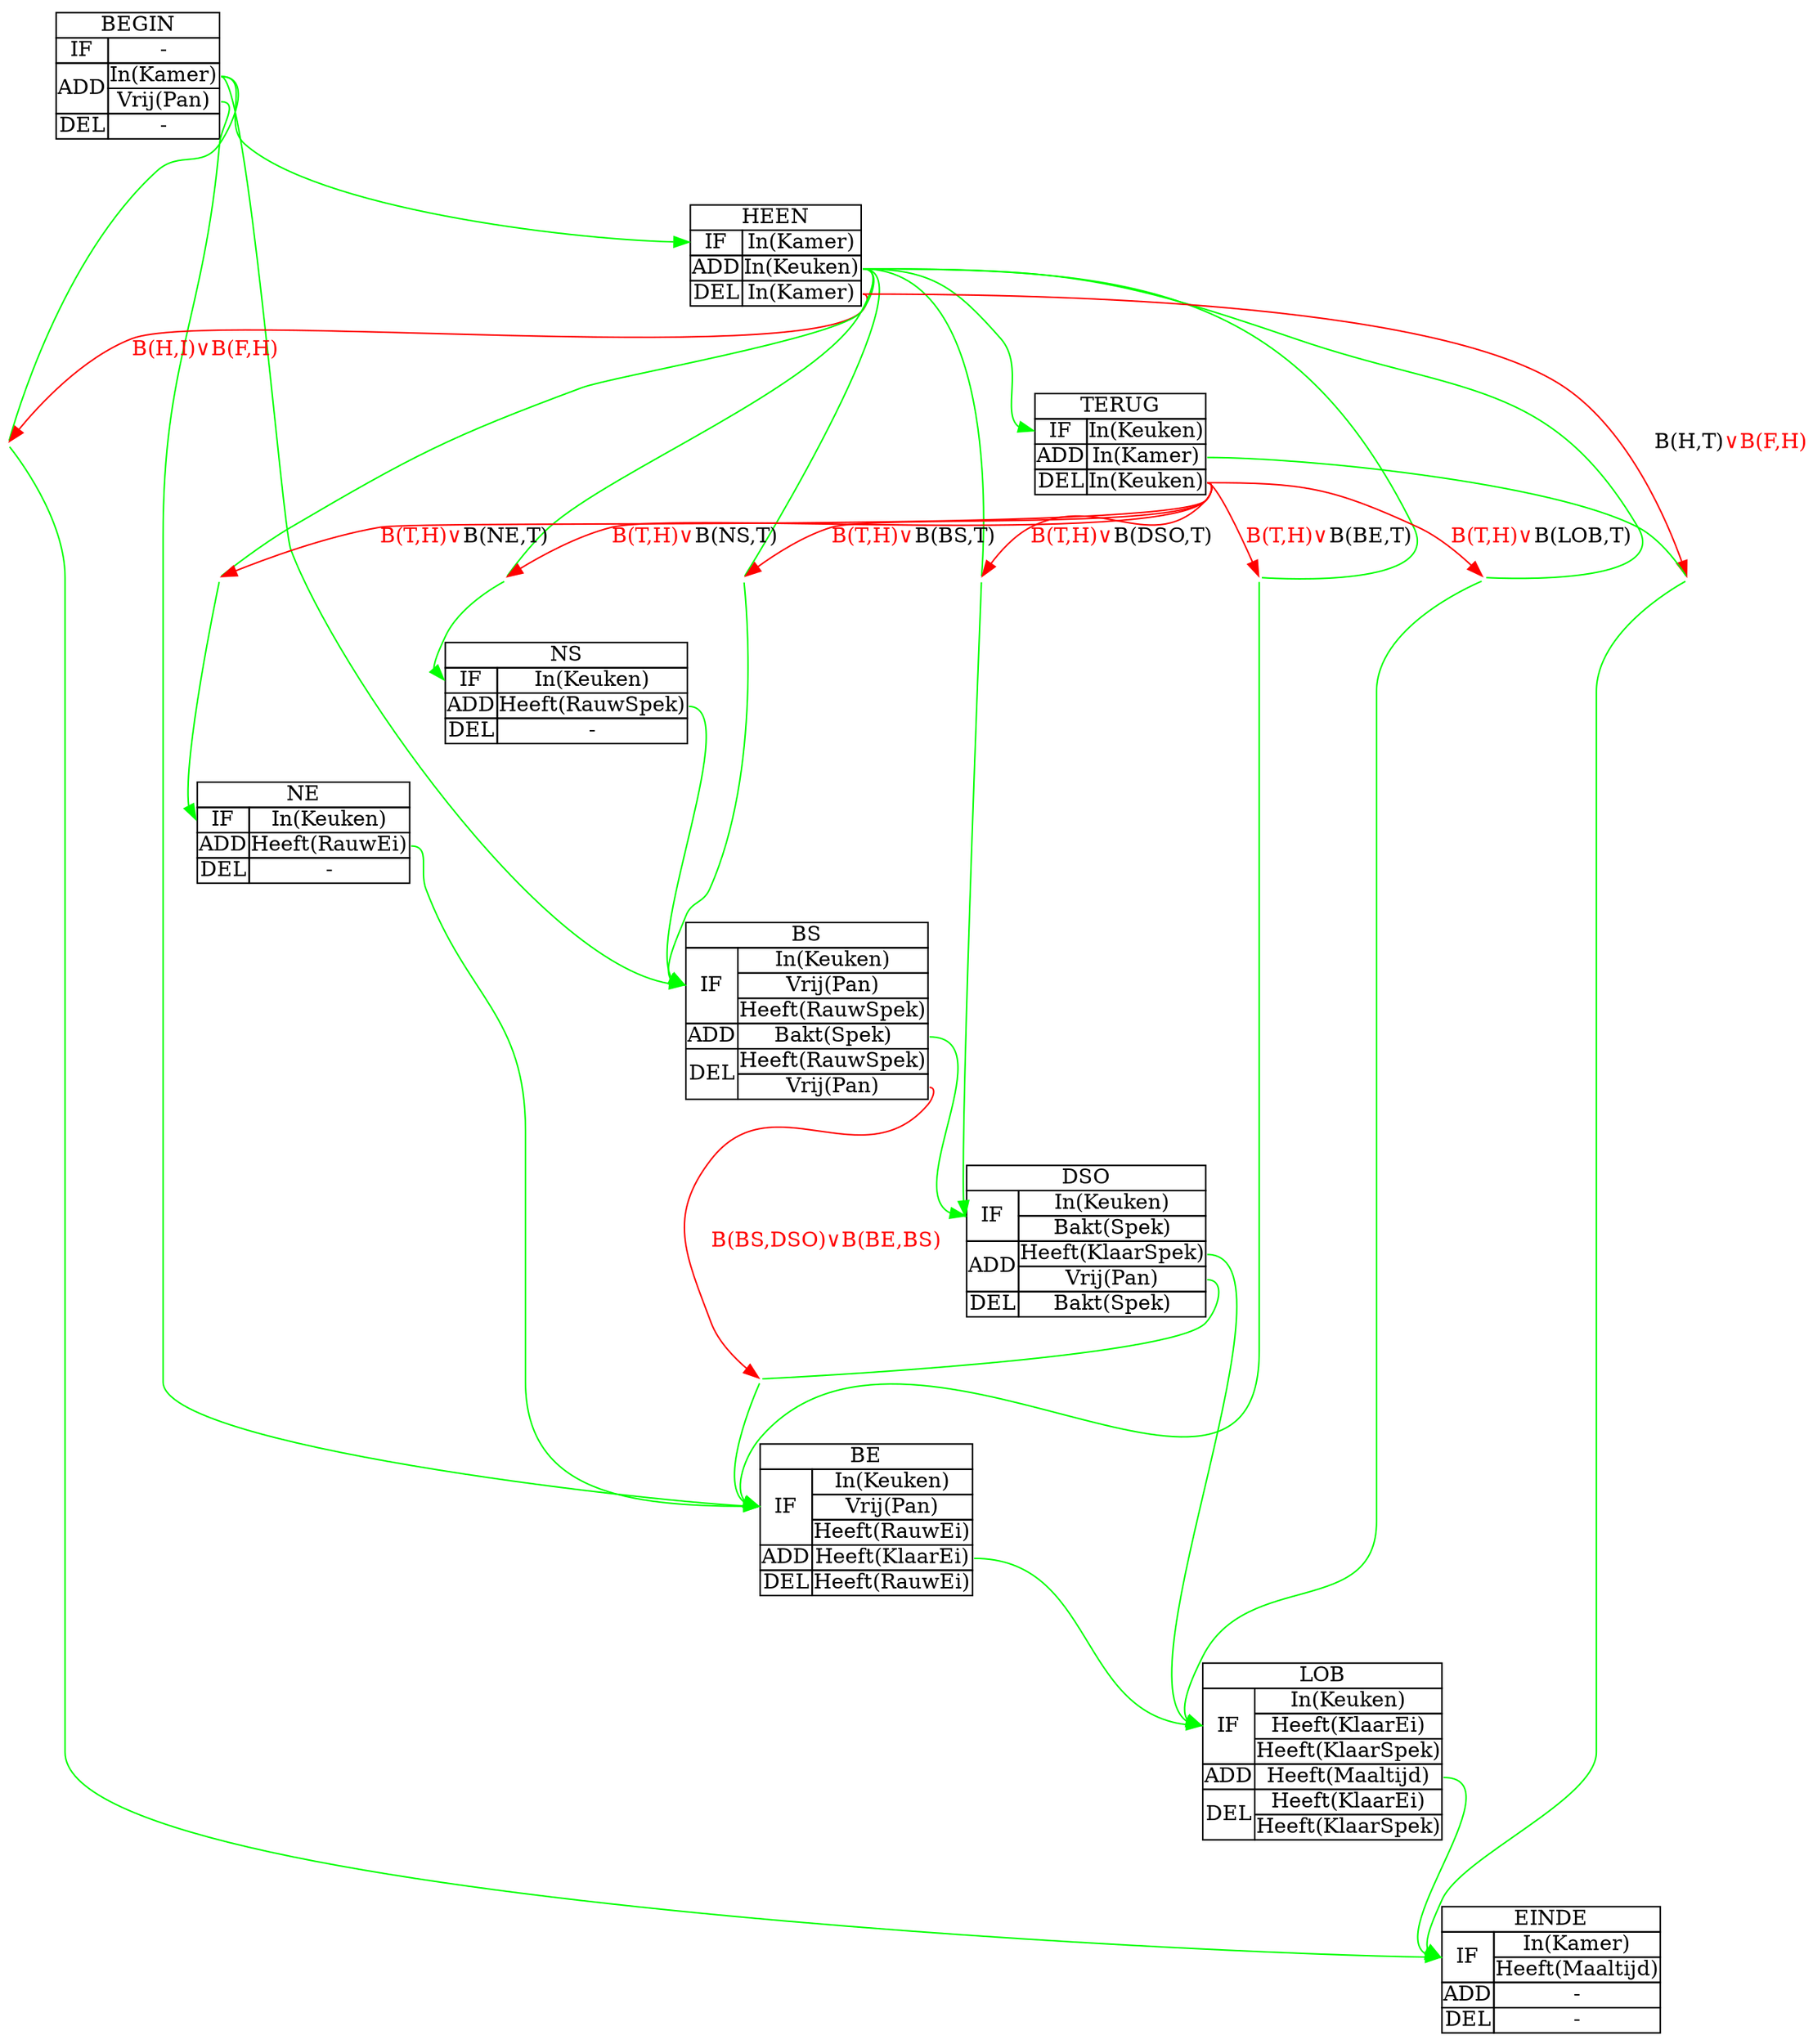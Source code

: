 digraph STRIPS_1 {

node [shape=plaintext];
i [
label=
< <table border="0" cellborder="1" cellspacing="0" cellpadding="0">
    <tr>
        <td port="name" colspan="2">BEGIN</td>
    </tr>
    <tr>
        <td port="if_0">IF</td>
        <td port="if_1">-</td>
    </tr>
    <tr>
        <td port="add_0" rowspan="2">ADD</td>
        <td port="add_1">In(Kamer)</td>
    </tr>
    <tr>
        <td port="add_2">Vrij(Pan)</td>
    </tr>
    <tr>
        <td port="del_0">DEL</td>
        <td port="del_1">-</td>
    </tr>
</table>>]; 


f [
label=
< <table border="0" cellborder="1" cellspacing="0" cellpadding="0">
    <tr>
        <td port="name" colspan="2">EINDE</td>
    </tr>
    <tr>
        <td port="if_0" rowspan="2">IF</td>
        <td port="if_1">In(Kamer)</td>
    </tr>
    <tr>
        <td port="if_2">Heeft(Maaltijd)</td>
    </tr>
    <tr>
        <td port="add_0">ADD</td>
        <td port="add_1">-</td>
    </tr>
    <tr>
        <td port="del_0">DEL</td>
        <td port="del_1">-</td>
    </tr>
</table>>]; 

h [
label=
< <table border="0" cellborder="1" cellspacing="0" cellpadding="0">
    <tr>
        <td port="name" colspan="2">HEEN</td>
    </tr>
    <tr>
        <td port="if_0">IF</td>
        <td port="if_1">In(Kamer)</td>
    </tr>
    <tr>
        <td port="add_0">ADD</td>
        <td port="add_1">In(Keuken)</td>
    </tr>
    <tr>
        <td port="del_0">DEL</td>
        <td port="del_1">In(Kamer)</td>
    </tr>
</table>>]; 

t [
label=
< <table border="0" cellborder="1" cellspacing="0" cellpadding="0">
    <tr>
        <td port="name" colspan="2">TERUG</td>
    </tr>
    <tr>
        <td port="if_0">IF</td>
        <td port="if_1">In(Keuken)</td>
    </tr>
    <tr>
        <td port="add_0">ADD</td>
        <td port="add_1">In(Kamer)</td>
    </tr>
    <tr>
        <td port="del_0">DEL</td>
        <td port="del_1">In(Keuken)</td>
    </tr>
</table>>]; 

ns [
label=
< <table border="0" cellborder="1" cellspacing="0" cellpadding="0">
    <tr>
        <td port="name" colspan="2">NS</td>
    </tr>
    <tr>
        <td port="if_0">IF</td>
        <td port="if_1">In(Keuken)</td>
    </tr>
    <tr>
        <td port="add_0">ADD</td>
        <td port="add_1">Heeft(RauwSpek)</td>
    </tr>
    <tr>
        <td port="del_0">DEL</td>
        <td port="del_1">-</td>
    </tr>
</table>>]; 


ne [
label=
< <table border="0" cellborder="1" cellspacing="0" cellpadding="0">
    <tr>
        <td port="name" colspan="2">NE</td>
    </tr>
    <tr>
        <td port="if_0">IF</td>
        <td port="if_1">In(Keuken)</td>
    </tr>
    <tr>
        <td port="add_0">ADD</td>
        <td port="add_1">Heeft(RauwEi)</td>
    </tr>
    <tr>
        <td port="del_0">DEL</td>
        <td port="del_1">-</td>
    </tr>
</table>>]; 

bs [label=
< <table border="0" cellborder="1" cellspacing="0" cellpadding="0">
    <tr>
        <td port="name" colspan="2">BS</td>
    </tr>
    <tr>
        <td port="if_0" rowspan="3">IF</td>
        <td port="if_1">In(Keuken)</td>
    </tr>
    <tr>
        <td port="if_2">Vrij(Pan)</td>
    </tr>
    <tr>
        <td port="if_3">Heeft(RauwSpek)</td>
    </tr>
    <tr>
        <td port="add_0">ADD</td>
        <td port="add_1">Bakt(Spek)</td>
    </tr>
    <tr>
        <td port="del_0" rowspan="2">DEL</td>
        <td port="del_1">Heeft(RauwSpek)</td>
    </tr>
    <tr>
        <td port="del_2">Vrij(Pan)</td>
    </tr>
</table>>]; 

be [label=
< <table border="0" cellborder="1" cellspacing="0" cellpadding="0">
    <tr>
        <td port="name" colspan="2">BE</td>
    </tr>
    <tr>
        <td port="if_0" rowspan="3">IF</td>
        <td port="if_1">In(Keuken)</td>
    </tr>
    <tr>
        <td port="if_2">Vrij(Pan)</td>
    </tr>
    <tr>
        <td port="if_3">Heeft(RauwEi)</td>
    </tr>
    <tr>
        <td port="add_0">ADD</td>
        <td port="add_1">Heeft(KlaarEi)</td>
    </tr>
    <tr>
        <td port="del_0">DEL</td>
        <td port="del_1">Heeft(RauwEi)</td>
    </tr>
</table>>]; 

dso [label=
< <table border="0" cellborder="1" cellspacing="0" cellpadding="0">
    <tr>
        <td port="name" colspan="2">DSO</td>
    </tr>
    <tr>
        <td port="if_0" rowspan="2">IF</td>
        <td port="if_1">In(Keuken)</td>
    </tr>
    <tr>
        <td port="if_2">Bakt(Spek)</td>
    </tr>
    <tr>
        <td port="add_0" rowspan="2">ADD</td>
        <td port="add_1">Heeft(KlaarSpek)</td>
    </tr>
    <tr>
        <td port="add_2">Vrij(Pan)</td>
    </tr>
    <tr>
        <td port="del_0">DEL</td>
        <td port="del_1">Bakt(Spek)</td>
    </tr>
</table>>]; 

lob [label=
< <table border="0" cellborder="1" cellspacing="0" cellpadding="0">
    <tr>
        <td port="name" colspan="2">LOB</td>
    </tr>
    <tr>
        <td port="if_0" rowspan="3">IF</td>
        <td port="if_1">In(Keuken)</td>
    </tr>
    <tr>
        <td port="if_2">Heeft(KlaarEi)</td>
    </tr>
    <tr>
        <td port="if_3">Heeft(KlaarSpek)</td>
    </tr>
    <tr>
        <td port="add_0">ADD</td>
        <td port="add_1">Heeft(Maaltijd)</td>
    </tr>
    <tr>
        <td port="del_0" rowspan="2">DEL</td>
        <td port="del_1">Heeft(KlaarEi)</td>
    </tr>
    <tr>
        <td port="del_2">Heeft(KlaarSpek)</td>
    </tr>
</table>>]; 


node [style = invis, shape = point];
bet_i_f;    
bet_i_bs;  
bet_h_ns; 
bet_h_ne;
bet_h_bs;
bet_h_be;
bet_h_dso;
bet_h_lob;
bet_t_f;
bet_dso_be;

edge [color = green];
bet_i_f     -> f:if_0:w;     
i:add_1:e   -> h:if_0:w;
i:add_1:e   -> bs:if_0:w;
i:add_2:e   -> be:if_0:w;
bet_h_ns    -> ns:if_0:w;
bet_h_ne    -> ne:if_0:w;
bet_h_bs    -> bs:if_0:w;
bet_h_be    -> be:if_0:w;
bet_h_dso   -> dso:if_0:w;
bet_h_lob   -> lob:if_0:w;
h:add_1:e   -> t:if_0:w;
bet_t_f     -> f:if_0:w;
//t:add_1:e   -> h:if_0:w;
ns:add_1:e  -> bs:if_0:w;
ne:add_1:e  -> be:if_0:w;
bs:add_1:e  -> dso:if_0:w;
be:add_1:e  -> lob:if_0:w;
//dso:add_2:e -> bs:if_0:w;
dso:add_1:e -> lob:if_0:w;
bet_dso_be  -> be:if_0:w;
lob:add_1:e -> f:if_0:w;

edge [arrowhead = none, color = green];
i:add_1:e   -> bet_i_f;    
h:add_1:e   -> bet_h_ns;    
h:add_1:e   -> bet_h_ne;    
h:add_1:e   -> bet_h_bs;    
h:add_1:e   -> bet_h_be;   
h:add_1:e   -> bet_h_dso;   
h:add_1:e   -> bet_h_lob;   
t:add_1:e   -> bet_t_f;  
dso:add_2:e -> bet_dso_be;

edge [arrowhead = normal, color = red];
h:del_1:e   -> bet_i_f      [label = <<font color="red">B(H,I)&or;B(F,H)</font>>];
h:del_1:e   -> bet_t_f      [label = <B(H,T)<font color="red">&or;B(F,H)</font>>];
bs:del_2:e  -> bet_dso_be   [label = <<font color="red">B(BS,DSO)&or;B(BE,BS)</font>>];
t:del_1:e   -> bet_h_ns     [label = <<font color="red">B(T,H)&or;</font>B(NS,T)>]; 
t:del_1:e   -> bet_h_ne     [label = <<font color="red">B(T,H)&or;</font>B(NE,T)>]; 
t:del_1:e   -> bet_h_bs     [label = <<font color="red">B(T,H)&or;</font>B(BS,T)>]; 
t:del_1:e   -> bet_h_be     [label = <<font color="red">B(T,H)&or;</font>B(BE,T)>]; 
t:del_1:e   -> bet_h_dso    [label = <<font color="red">B(T,H)&or;</font>B(DSO,T)>]; 
t:del_1:e   -> bet_h_lob    [label = <<font color="red">B(T,H)&or;</font>B(LOB,T)>]; 


}

